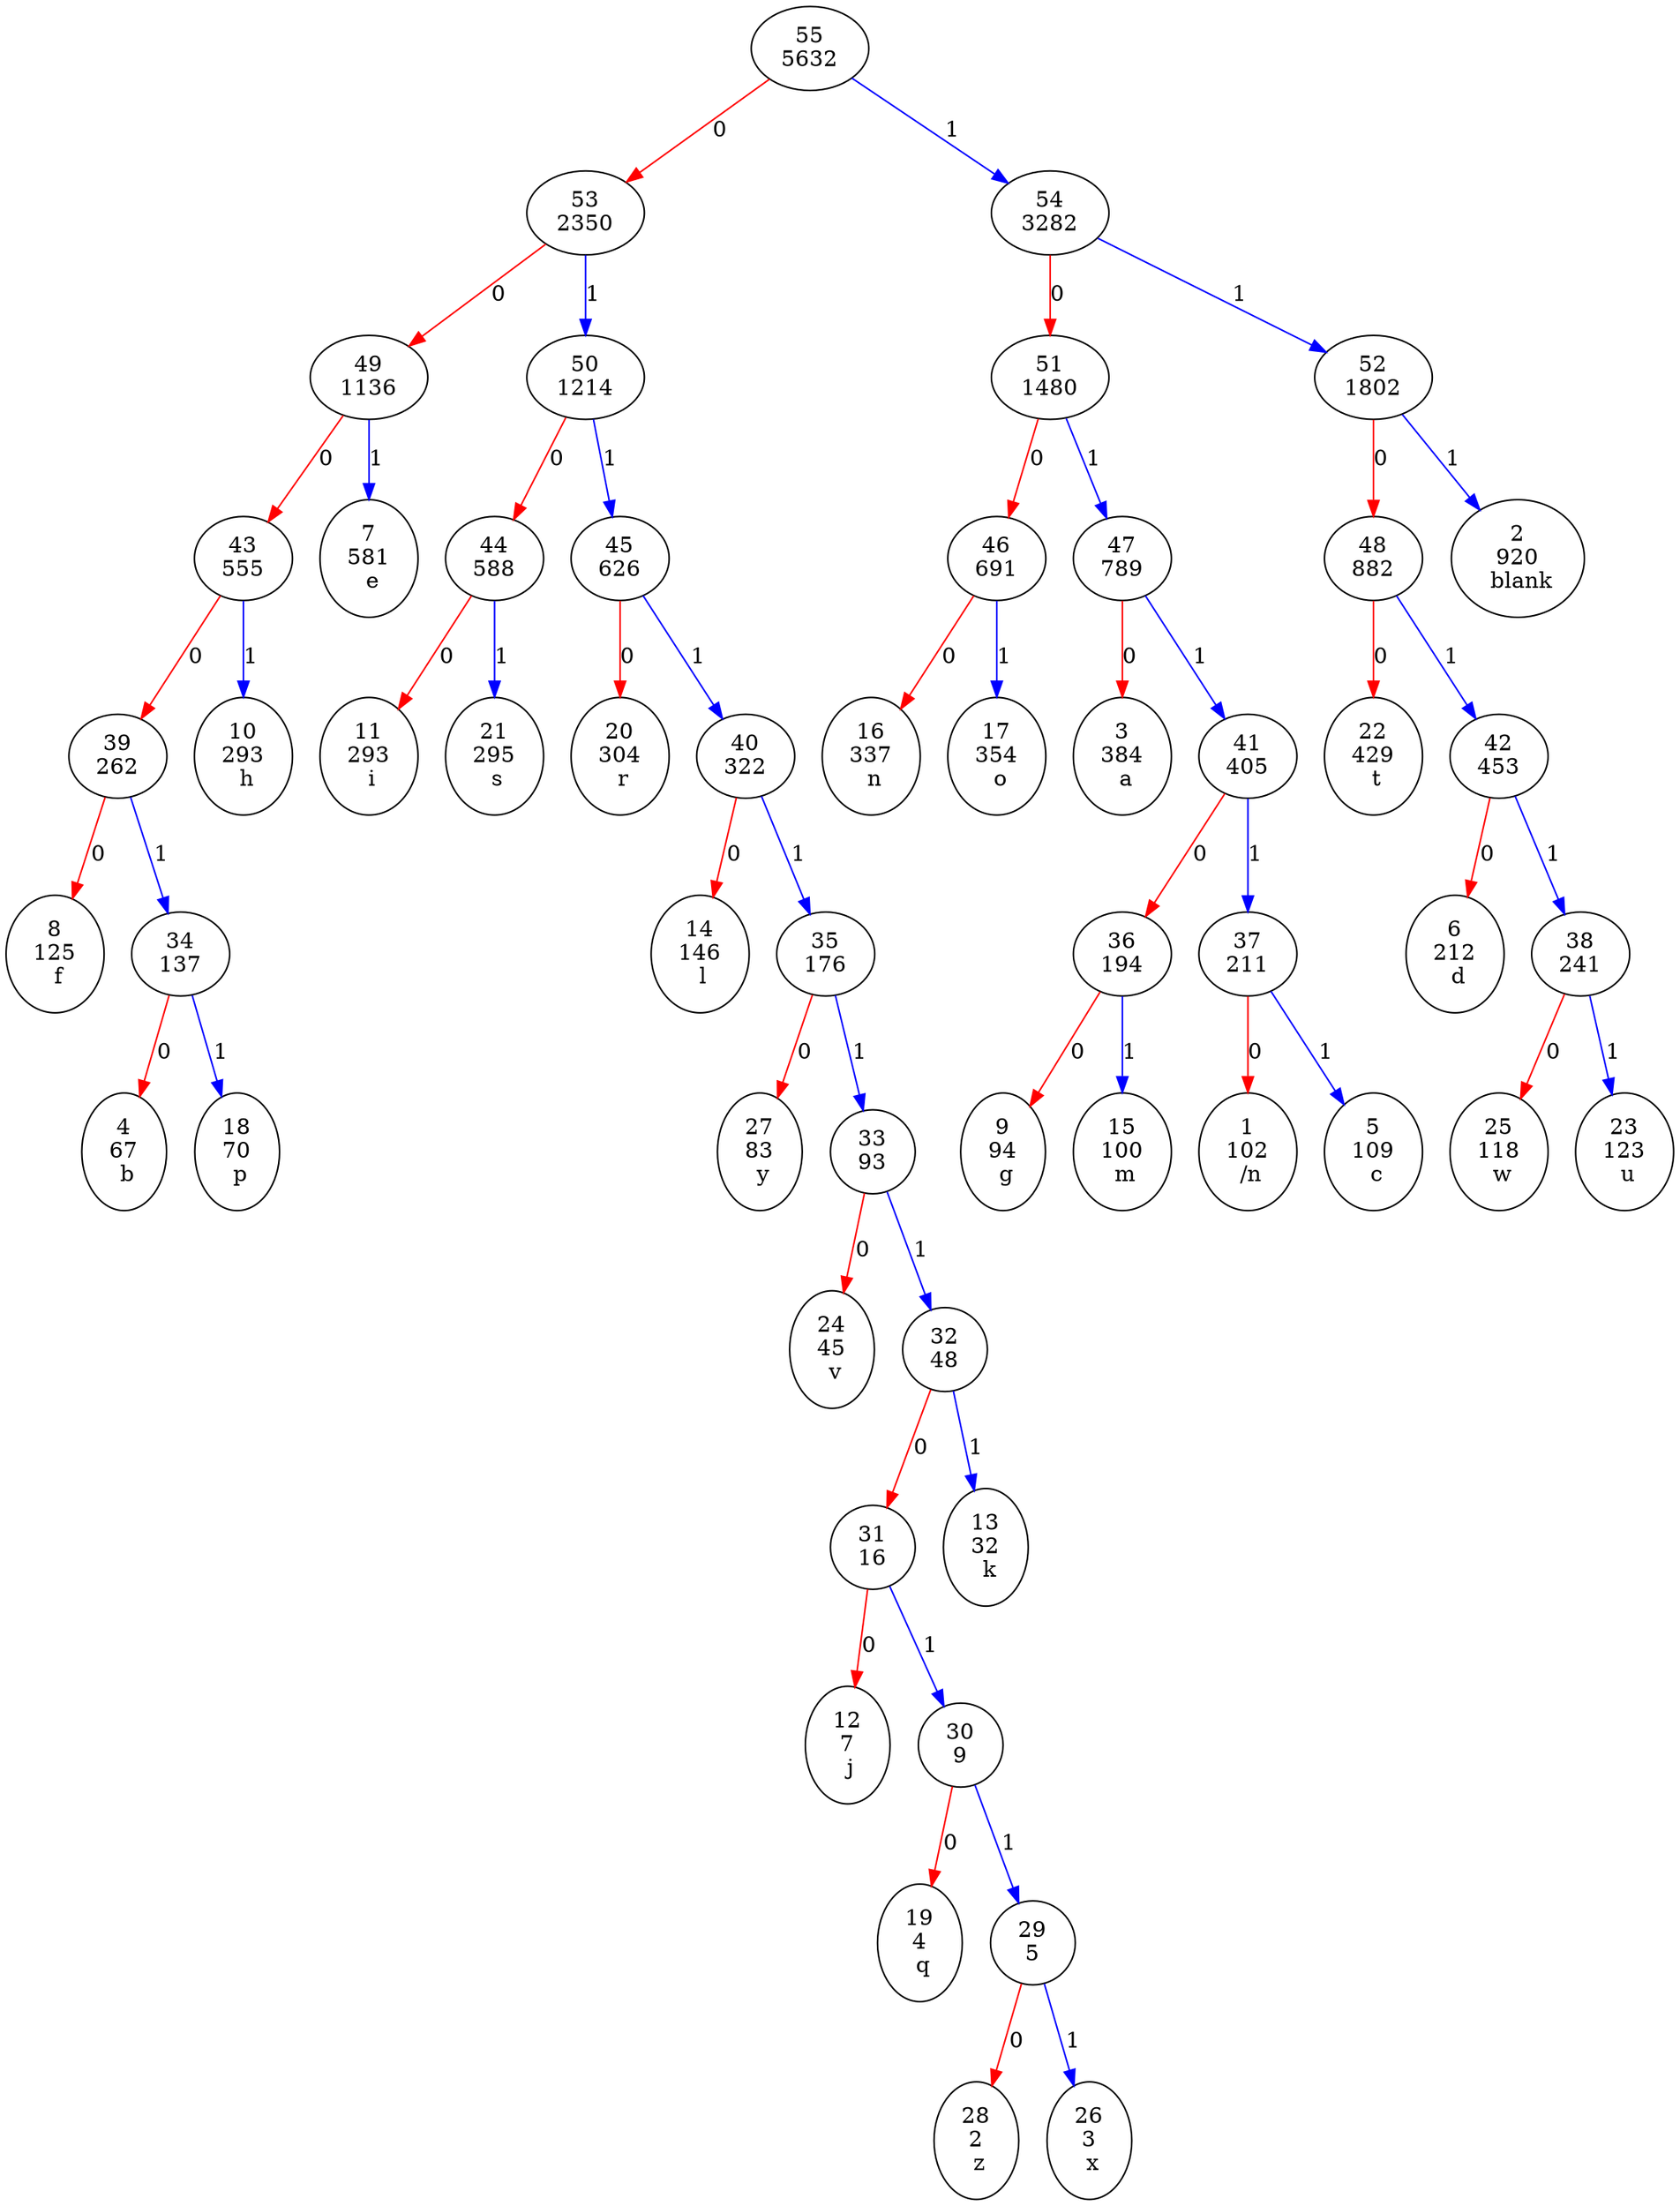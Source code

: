 ## Command to generate pdf:  dot -Tpdf test.dot -o test.pdf
digraph g {
 "55\n5632" -> "53\n2350" [color=red, label=0]
 "53\n2350" -> "49\n1136" [color=red, label=0]
 "49\n1136" -> "43\n555" [color=red, label=0]
 "43\n555" -> "39\n262" [color=red, label=0]
 "39\n262" -> "8\n125\n f" [color=red, label=0]
 "39\n262" -> "34\n137" [color=blue, label=1]
 "34\n137" -> "4\n67\n b" [color=red, label=0]
 "34\n137" -> "18\n70\n p" [color=blue, label=1]
 "43\n555" -> "10\n293\n h" [color=blue, label=1]
 "49\n1136" -> "7\n581\n e" [color=blue, label=1]
 "53\n2350" -> "50\n1214" [color=blue, label=1]
 "50\n1214" -> "44\n588" [color=red, label=0]
 "44\n588" -> "11\n293\n i" [color=red, label=0]
 "44\n588" -> "21\n295\n s" [color=blue, label=1]
 "50\n1214" -> "45\n626" [color=blue, label=1]
 "45\n626" -> "20\n304\n r" [color=red, label=0]
 "45\n626" -> "40\n322" [color=blue, label=1]
 "40\n322" -> "14\n146\n l" [color=red, label=0]
 "40\n322" -> "35\n176" [color=blue, label=1]
 "35\n176" -> "27\n83\n y" [color=red, label=0]
 "35\n176" -> "33\n93" [color=blue, label=1]
 "33\n93" -> "24\n45\n v" [color=red, label=0]
 "33\n93" -> "32\n48" [color=blue, label=1]
 "32\n48" -> "31\n16" [color=red, label=0]
 "31\n16" -> "12\n7\n j" [color=red, label=0]
 "31\n16" -> "30\n9" [color=blue, label=1]
 "30\n9" -> "19\n4\n q" [color=red, label=0]
 "30\n9" -> "29\n5" [color=blue, label=1]
 "29\n5" -> "28\n2\n z" [color=red, label=0]
 "29\n5" -> "26\n3\n x" [color=blue, label=1]
 "32\n48" -> "13\n32\n k" [color=blue, label=1]
 "55\n5632" -> "54\n3282" [color=blue, label=1]
 "54\n3282" -> "51\n1480" [color=red, label=0]
 "51\n1480" -> "46\n691" [color=red, label=0]
 "46\n691" -> "16\n337\n n" [color=red, label=0]
 "46\n691" -> "17\n354\n o" [color=blue, label=1]
 "51\n1480" -> "47\n789" [color=blue, label=1]
 "47\n789" -> "3\n384\n a" [color=red, label=0]
 "47\n789" -> "41\n405" [color=blue, label=1]
 "41\n405" -> "36\n194" [color=red, label=0]
 "36\n194" -> "9\n94\n g" [color=red, label=0]
 "36\n194" -> "15\n100\n m" [color=blue, label=1]
 "41\n405" -> "37\n211" [color=blue, label=1]
 "37\n211" -> "1\n102\n /n" [color=red, label=0]
 "37\n211" -> "5\n109\n c" [color=blue, label=1]
 "54\n3282" -> "52\n1802" [color=blue, label=1]
 "52\n1802" -> "48\n882" [color=red, label=0]
 "48\n882" -> "22\n429\n t" [color=red, label=0]
 "48\n882" -> "42\n453" [color=blue, label=1]
 "42\n453" -> "6\n212\n d" [color=red, label=0]
 "42\n453" -> "38\n241" [color=blue, label=1]
 "38\n241" -> "25\n118\n w" [color=red, label=0]
 "38\n241" -> "23\n123\n u" [color=blue, label=1]
 "52\n1802" -> "2\n920\n blank" [color=blue, label=1]
}
